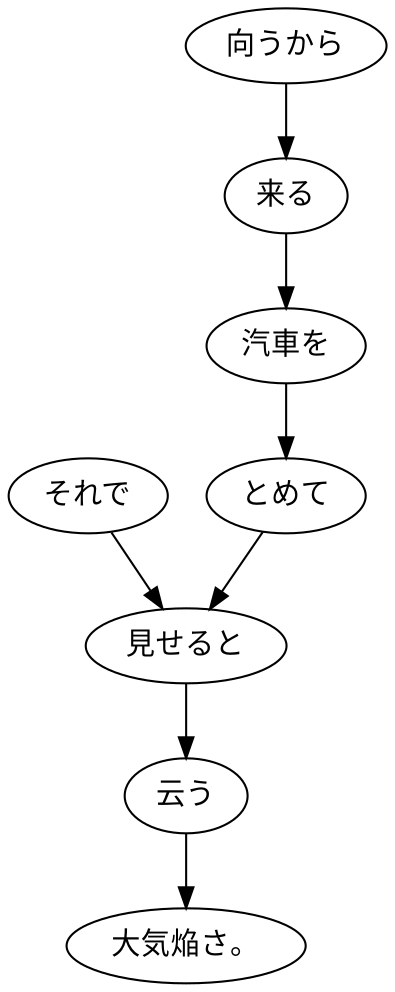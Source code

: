 digraph graph6134 {
	node0 [label="それで"];
	node1 [label="向うから"];
	node2 [label="来る"];
	node3 [label="汽車を"];
	node4 [label="とめて"];
	node5 [label="見せると"];
	node6 [label="云う"];
	node7 [label="大気焔さ。"];
	node0 -> node5;
	node1 -> node2;
	node2 -> node3;
	node3 -> node4;
	node4 -> node5;
	node5 -> node6;
	node6 -> node7;
}
